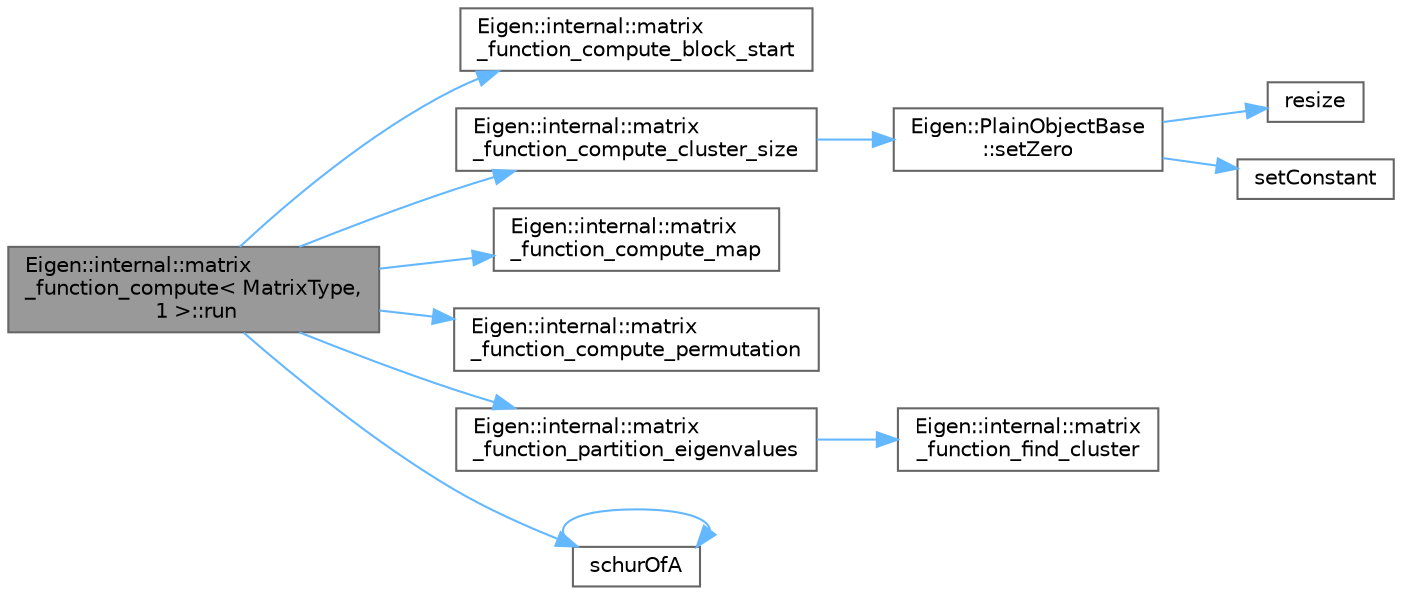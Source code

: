 digraph "Eigen::internal::matrix_function_compute&lt; MatrixType, 1 &gt;::run"
{
 // LATEX_PDF_SIZE
  bgcolor="transparent";
  edge [fontname=Helvetica,fontsize=10,labelfontname=Helvetica,labelfontsize=10];
  node [fontname=Helvetica,fontsize=10,shape=box,height=0.2,width=0.4];
  rankdir="LR";
  Node1 [id="Node000001",label="Eigen::internal::matrix\l_function_compute\< MatrixType,\l 1 \>::run",height=0.2,width=0.4,color="gray40", fillcolor="grey60", style="filled", fontcolor="black",tooltip=" "];
  Node1 -> Node2 [id="edge1_Node000001_Node000002",color="steelblue1",style="solid",tooltip=" "];
  Node2 [id="Node000002",label="Eigen::internal::matrix\l_function_compute_block_start",height=0.2,width=0.4,color="grey40", fillcolor="white", style="filled",URL="$namespace_eigen_1_1internal.html#a2144f635d30028a25e7eb3510c315ad3",tooltip="Compute start of each block using clusterSize"];
  Node1 -> Node3 [id="edge2_Node000001_Node000003",color="steelblue1",style="solid",tooltip=" "];
  Node3 [id="Node000003",label="Eigen::internal::matrix\l_function_compute_cluster_size",height=0.2,width=0.4,color="grey40", fillcolor="white", style="filled",URL="$namespace_eigen_1_1internal.html#a1073ba7ac499827baa04c814e4251326",tooltip="Compute size of each cluster given a partitioning"];
  Node3 -> Node4 [id="edge3_Node000003_Node000004",color="steelblue1",style="solid",tooltip=" "];
  Node4 [id="Node000004",label="Eigen::PlainObjectBase\l::setZero",height=0.2,width=0.4,color="grey40", fillcolor="white", style="filled",URL="$class_eigen_1_1_plain_object_base.html#ac21ad5f989f320e46958b75ac8d9a1da",tooltip=" "];
  Node4 -> Node5 [id="edge4_Node000004_Node000005",color="steelblue1",style="solid",tooltip=" "];
  Node5 [id="Node000005",label="resize",height=0.2,width=0.4,color="grey40", fillcolor="white", style="filled",URL="$_matrix__resize__int_8cpp.html#a768dd1b4259f262bcd4cab5e61afcea1",tooltip=" "];
  Node4 -> Node6 [id="edge5_Node000004_Node000006",color="steelblue1",style="solid",tooltip=" "];
  Node6 [id="Node000006",label="setConstant",height=0.2,width=0.4,color="grey40", fillcolor="white", style="filled",URL="$_matrix__set_constant__int_8cpp.html#a76d9bdf892e002d33c2bbf3c5bf8ca5b",tooltip=" "];
  Node1 -> Node7 [id="edge6_Node000001_Node000007",color="steelblue1",style="solid",tooltip=" "];
  Node7 [id="Node000007",label="Eigen::internal::matrix\l_function_compute_map",height=0.2,width=0.4,color="grey40", fillcolor="white", style="filled",URL="$namespace_eigen_1_1internal.html#ade67364a006320cd7103f0f3366def09",tooltip="Compute mapping of eigenvalue indices to cluster indices"];
  Node1 -> Node8 [id="edge7_Node000001_Node000008",color="steelblue1",style="solid",tooltip=" "];
  Node8 [id="Node000008",label="Eigen::internal::matrix\l_function_compute_permutation",height=0.2,width=0.4,color="grey40", fillcolor="white", style="filled",URL="$namespace_eigen_1_1internal.html#a0434fe5b0ec47e69b8e351ef9e131bcd",tooltip="Compute permutation which groups ei'vals in same cluster together"];
  Node1 -> Node9 [id="edge8_Node000001_Node000009",color="steelblue1",style="solid",tooltip=" "];
  Node9 [id="Node000009",label="Eigen::internal::matrix\l_function_partition_eigenvalues",height=0.2,width=0.4,color="grey40", fillcolor="white", style="filled",URL="$namespace_eigen_1_1internal.html#a9291a6ab4fe0ad1346049a8f2feddeaa",tooltip="Partition eigenvalues in clusters of ei'vals close to each other"];
  Node9 -> Node10 [id="edge9_Node000009_Node000010",color="steelblue1",style="solid",tooltip=" "];
  Node10 [id="Node000010",label="Eigen::internal::matrix\l_function_find_cluster",height=0.2,width=0.4,color="grey40", fillcolor="white", style="filled",URL="$namespace_eigen_1_1internal.html#af9cdbae9f4f166fae876c54b97c0f2bb",tooltip="Find cluster in clusters containing some value"];
  Node1 -> Node11 [id="edge10_Node000001_Node000011",color="steelblue1",style="solid",tooltip=" "];
  Node11 [id="Node000011",label="schurOfA",height=0.2,width=0.4,color="grey40", fillcolor="white", style="filled",URL="$_complex_schur__matrix_t_8cpp.html#aa5c3ac41d1260b7821f3cc92c5869a9d",tooltip=" "];
  Node11 -> Node11 [id="edge11_Node000011_Node000011",color="steelblue1",style="solid",tooltip=" "];
}
